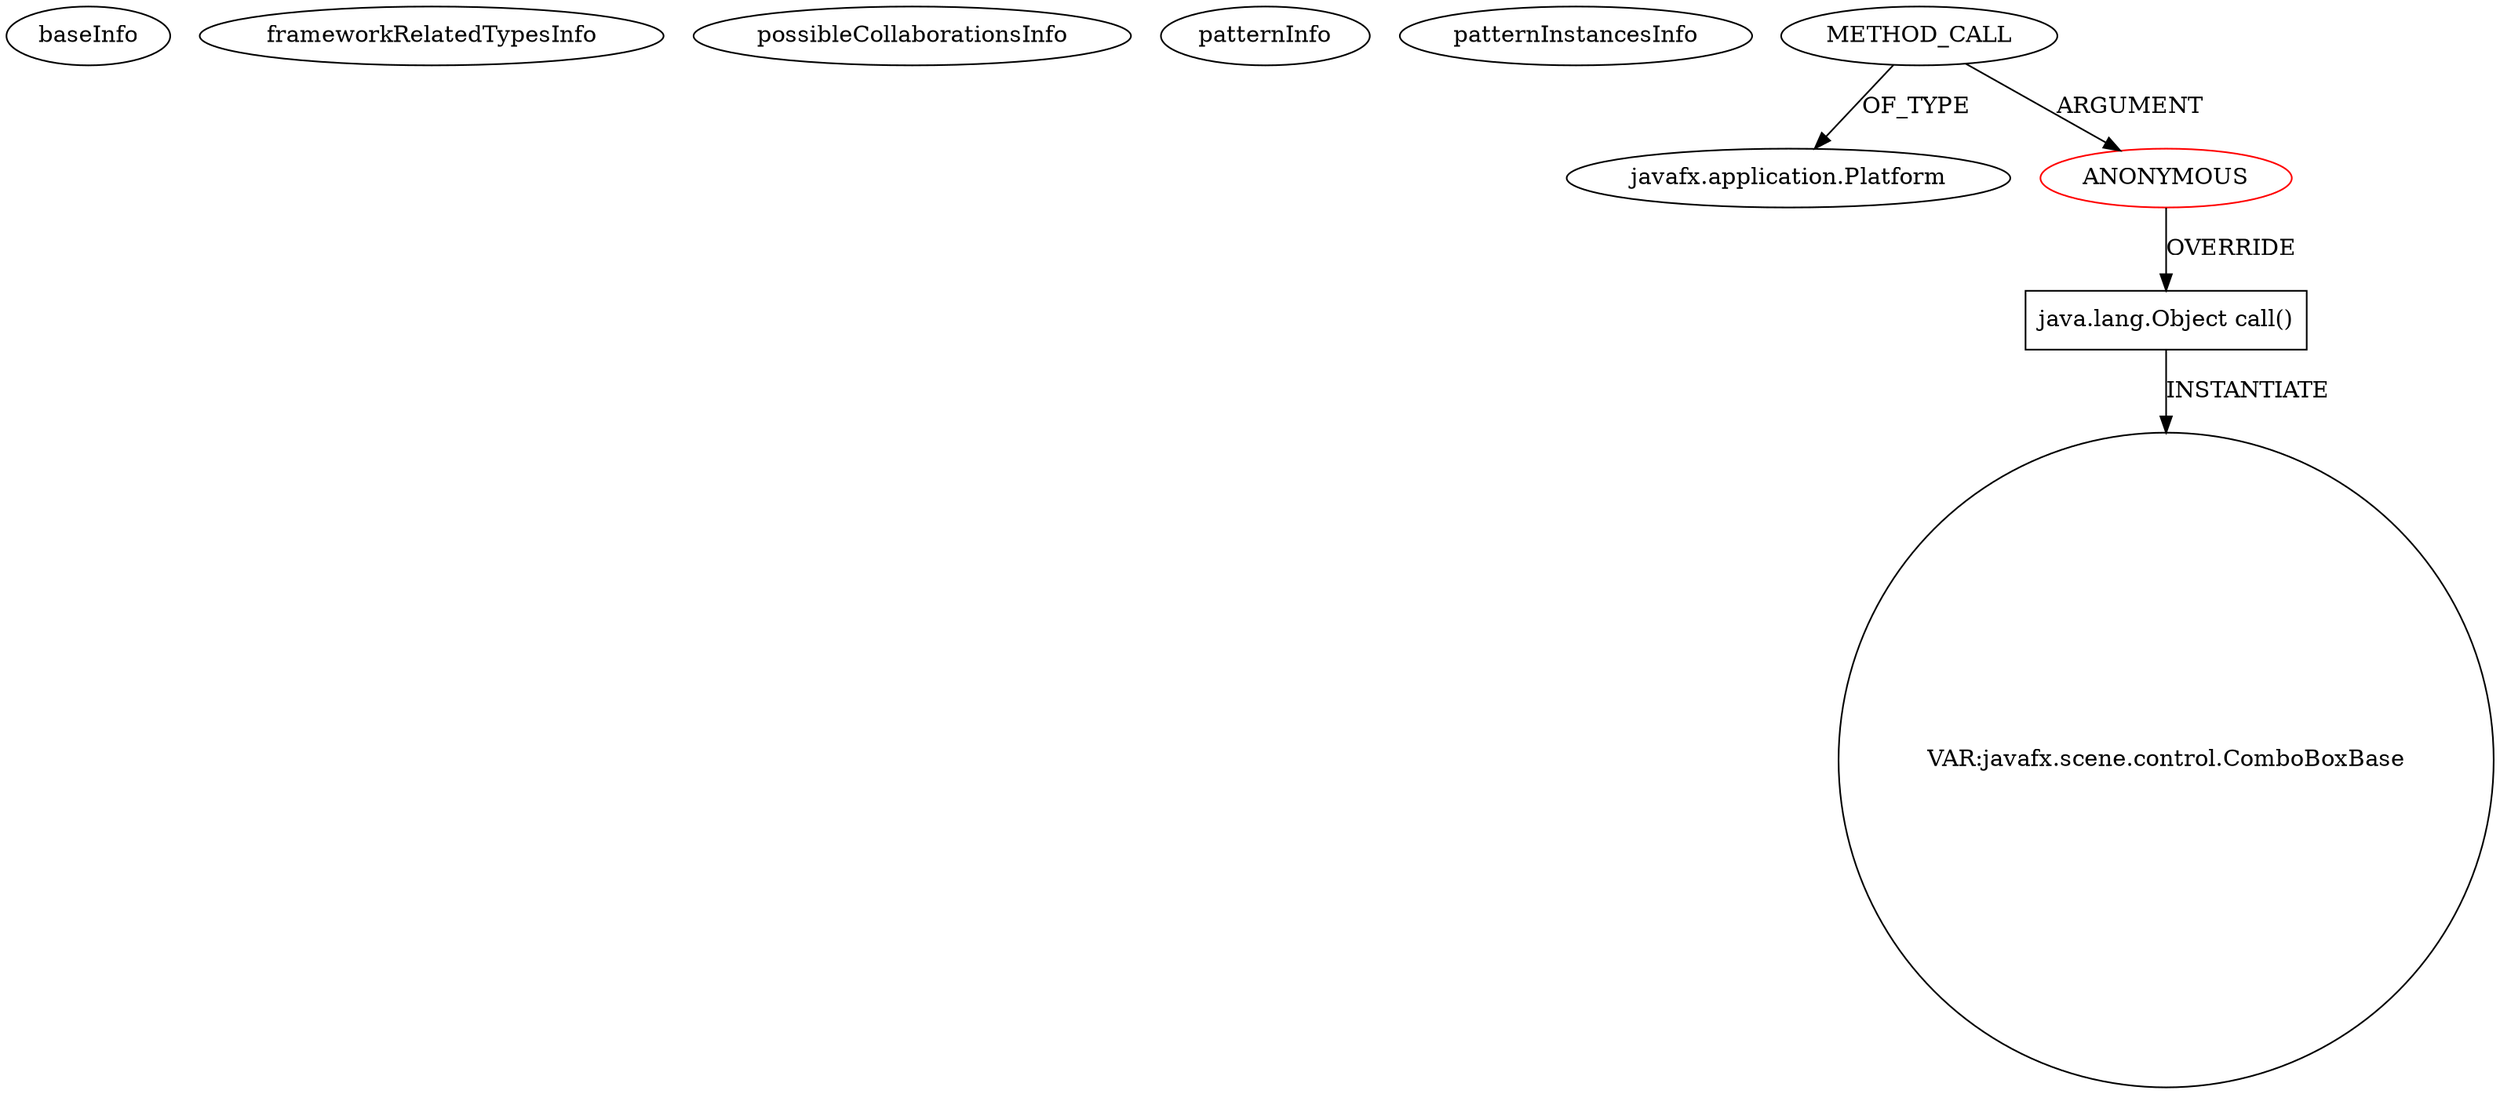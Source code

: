 digraph {
baseInfo[graphId=800,category="pattern",isAnonymous=true,possibleRelation=false]
frameworkRelatedTypesInfo[]
possibleCollaborationsInfo[]
patternInfo[frequency=3.0,patternRootClient=0]
patternInstancesInfo[0="tchovanak-DBS_projekt~/tchovanak-DBS_projekt/DBS_projekt-master/src/sk/fiit/tomas/chovanak/dbs/gui/ViewController.java~void zobrazZamestnanec()~4513",1="tchovanak-DBS_projekt~/tchovanak-DBS_projekt/DBS_projekt-master/src/sk/fiit/tomas/chovanak/dbs/gui/ViewController.java~void insertNewSell()~4514",2="tchovanak-DBS_projekt~/tchovanak-DBS_projekt/DBS_projekt-master/src/sk/fiit/tomas/chovanak/dbs/gui/ViewController.java~void updateDataEmployee()~4515"]
3[label="javafx.application.Platform",vertexType="FRAMEWORK_CLASS_TYPE",isFrameworkType=false]
2[label="METHOD_CALL",vertexType="OUTSIDE_CALL",isFrameworkType=false]
0[label="ANONYMOUS",vertexType="ROOT_ANONYMOUS_DECLARATION",isFrameworkType=false,color=red]
4[label="java.lang.Object call()",vertexType="OVERRIDING_METHOD_DECLARATION",isFrameworkType=false,shape=box]
5[label="VAR:javafx.scene.control.ComboBoxBase",vertexType="VARIABLE_EXPRESION",isFrameworkType=false,shape=circle]
0->4[label="OVERRIDE"]
2->3[label="OF_TYPE"]
2->0[label="ARGUMENT"]
4->5[label="INSTANTIATE"]
}
